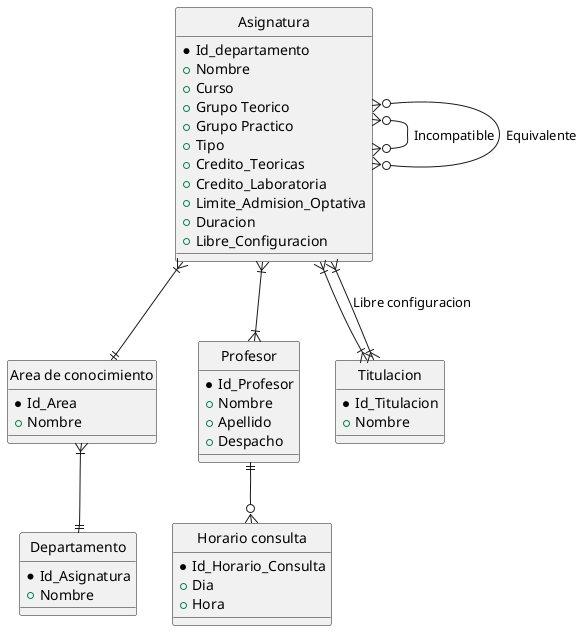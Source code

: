 @startuml Universidad
hide circle 
skinparam componentStyle uml2
skinparam component <<Entity>> #A9DCDF
skinparam backgroundColor #FFFFFF
entity "Asignatura" as Asignatura {
*Id_departamento
+Nombre
+Curso 
+Grupo Teorico
+Grupo Practico 
+Tipo
+Credito_Teoricas 
+Credito_Laboratoria 
+Limite_Admision_Optativa
+Duracion
+Libre_Configuracion
}
entity "Departamento" as Departamento {
*Id_Asignatura
+Nombre
}
entity "Area de conocimiento" as AC {
*Id_Area 
+Nombre 
}
entity "Profesor" as Profesor {
*Id_Profesor
+Nombre 
+Apellido
+Despacho
}
entity "Titulacion" as Titulacion{
*Id_Titulacion
+Nombre 
}
entity "Horario consulta" as HC{
*Id_Horario_Consulta
+Dia 
+Hora 
}

Asignatura}|--||AC  
Asignatura}|--|{Profesor 
Asignatura}|--|{Titulacion 
AC }|--||Departamento
Asignatura}o--o{Asignatura : Incompatible 
Asignatura}o--o{Asignatura : Equivalente
Asignatura}|--|{Titulacion : Libre configuracion 
Profesor ||--o{HC 
@enduml
